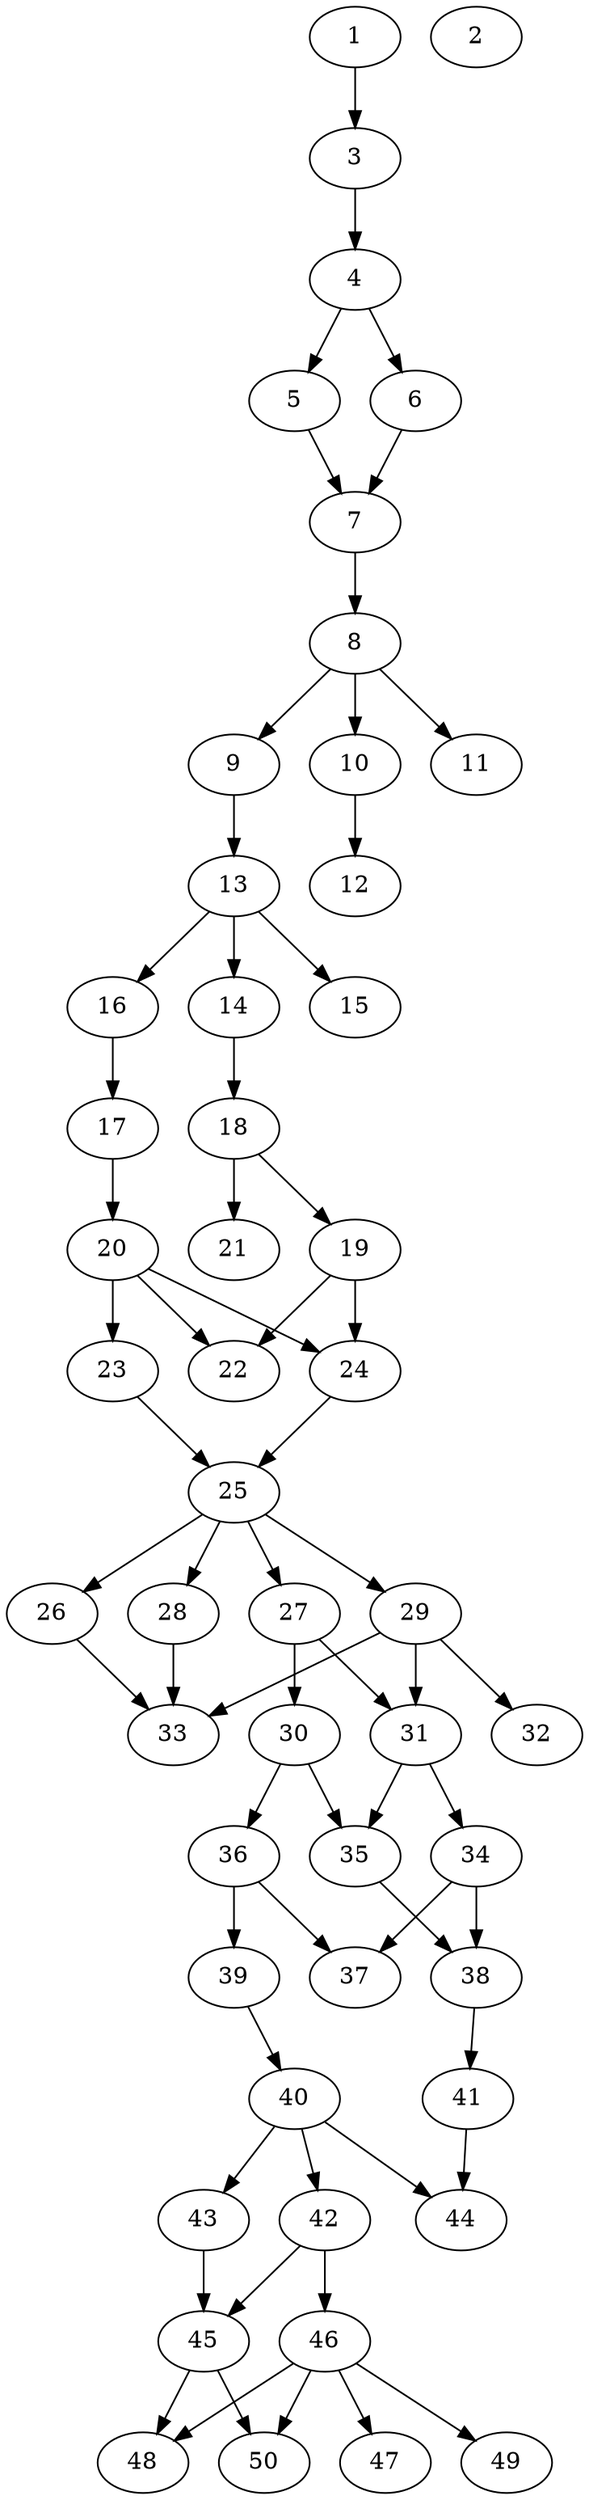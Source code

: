 // DAG automatically generated by daggen at Thu Oct  3 14:07:58 2019
// ./daggen --dot -n 50 --ccr 0.5 --fat 0.3 --regular 0.5 --density 0.6 --mindata 5242880 --maxdata 52428800 
digraph G {
  1 [size="95885312", alpha="0.18", expect_size="47942656"] 
  1 -> 3 [size ="47942656"]
  2 [size="75739136", alpha="0.15", expect_size="37869568"] 
  3 [size="15470592", alpha="0.11", expect_size="7735296"] 
  3 -> 4 [size ="7735296"]
  4 [size="80240640", alpha="0.12", expect_size="40120320"] 
  4 -> 5 [size ="40120320"]
  4 -> 6 [size ="40120320"]
  5 [size="85499904", alpha="0.13", expect_size="42749952"] 
  5 -> 7 [size ="42749952"]
  6 [size="89311232", alpha="0.16", expect_size="44655616"] 
  6 -> 7 [size ="44655616"]
  7 [size="69632000", alpha="0.09", expect_size="34816000"] 
  7 -> 8 [size ="34816000"]
  8 [size="23238656", alpha="0.08", expect_size="11619328"] 
  8 -> 9 [size ="11619328"]
  8 -> 10 [size ="11619328"]
  8 -> 11 [size ="11619328"]
  9 [size="11337728", alpha="0.18", expect_size="5668864"] 
  9 -> 13 [size ="5668864"]
  10 [size="47562752", alpha="0.05", expect_size="23781376"] 
  10 -> 12 [size ="23781376"]
  11 [size="37814272", alpha="0.04", expect_size="18907136"] 
  12 [size="30177280", alpha="0.15", expect_size="15088640"] 
  13 [size="101926912", alpha="0.07", expect_size="50963456"] 
  13 -> 14 [size ="50963456"]
  13 -> 15 [size ="50963456"]
  13 -> 16 [size ="50963456"]
  14 [size="61224960", alpha="0.04", expect_size="30612480"] 
  14 -> 18 [size ="30612480"]
  15 [size="23265280", alpha="0.06", expect_size="11632640"] 
  16 [size="82753536", alpha="0.05", expect_size="41376768"] 
  16 -> 17 [size ="41376768"]
  17 [size="64751616", alpha="0.09", expect_size="32375808"] 
  17 -> 20 [size ="32375808"]
  18 [size="14989312", alpha="0.15", expect_size="7494656"] 
  18 -> 19 [size ="7494656"]
  18 -> 21 [size ="7494656"]
  19 [size="51025920", alpha="0.16", expect_size="25512960"] 
  19 -> 22 [size ="25512960"]
  19 -> 24 [size ="25512960"]
  20 [size="42305536", alpha="0.12", expect_size="21152768"] 
  20 -> 22 [size ="21152768"]
  20 -> 23 [size ="21152768"]
  20 -> 24 [size ="21152768"]
  21 [size="67690496", alpha="0.07", expect_size="33845248"] 
  22 [size="86097920", alpha="0.16", expect_size="43048960"] 
  23 [size="64225280", alpha="0.05", expect_size="32112640"] 
  23 -> 25 [size ="32112640"]
  24 [size="98672640", alpha="0.10", expect_size="49336320"] 
  24 -> 25 [size ="49336320"]
  25 [size="22394880", alpha="0.10", expect_size="11197440"] 
  25 -> 26 [size ="11197440"]
  25 -> 27 [size ="11197440"]
  25 -> 28 [size ="11197440"]
  25 -> 29 [size ="11197440"]
  26 [size="50591744", alpha="0.07", expect_size="25295872"] 
  26 -> 33 [size ="25295872"]
  27 [size="72079360", alpha="0.16", expect_size="36039680"] 
  27 -> 30 [size ="36039680"]
  27 -> 31 [size ="36039680"]
  28 [size="22159360", alpha="0.08", expect_size="11079680"] 
  28 -> 33 [size ="11079680"]
  29 [size="93034496", alpha="0.01", expect_size="46517248"] 
  29 -> 31 [size ="46517248"]
  29 -> 32 [size ="46517248"]
  29 -> 33 [size ="46517248"]
  30 [size="73527296", alpha="0.01", expect_size="36763648"] 
  30 -> 35 [size ="36763648"]
  30 -> 36 [size ="36763648"]
  31 [size="37888000", alpha="0.07", expect_size="18944000"] 
  31 -> 34 [size ="18944000"]
  31 -> 35 [size ="18944000"]
  32 [size="71512064", alpha="0.17", expect_size="35756032"] 
  33 [size="50911232", alpha="0.07", expect_size="25455616"] 
  34 [size="75446272", alpha="0.07", expect_size="37723136"] 
  34 -> 37 [size ="37723136"]
  34 -> 38 [size ="37723136"]
  35 [size="26124288", alpha="0.10", expect_size="13062144"] 
  35 -> 38 [size ="13062144"]
  36 [size="72335360", alpha="0.09", expect_size="36167680"] 
  36 -> 37 [size ="36167680"]
  36 -> 39 [size ="36167680"]
  37 [size="104161280", alpha="0.18", expect_size="52080640"] 
  38 [size="86378496", alpha="0.09", expect_size="43189248"] 
  38 -> 41 [size ="43189248"]
  39 [size="31737856", alpha="0.09", expect_size="15868928"] 
  39 -> 40 [size ="15868928"]
  40 [size="35467264", alpha="0.15", expect_size="17733632"] 
  40 -> 42 [size ="17733632"]
  40 -> 43 [size ="17733632"]
  40 -> 44 [size ="17733632"]
  41 [size="40275968", alpha="0.13", expect_size="20137984"] 
  41 -> 44 [size ="20137984"]
  42 [size="73488384", alpha="0.07", expect_size="36744192"] 
  42 -> 45 [size ="36744192"]
  42 -> 46 [size ="36744192"]
  43 [size="60426240", alpha="0.13", expect_size="30213120"] 
  43 -> 45 [size ="30213120"]
  44 [size="92532736", alpha="0.17", expect_size="46266368"] 
  45 [size="31803392", alpha="0.04", expect_size="15901696"] 
  45 -> 48 [size ="15901696"]
  45 -> 50 [size ="15901696"]
  46 [size="79763456", alpha="0.20", expect_size="39881728"] 
  46 -> 47 [size ="39881728"]
  46 -> 48 [size ="39881728"]
  46 -> 49 [size ="39881728"]
  46 -> 50 [size ="39881728"]
  47 [size="25563136", alpha="0.08", expect_size="12781568"] 
  48 [size="17844224", alpha="0.19", expect_size="8922112"] 
  49 [size="61110272", alpha="0.07", expect_size="30555136"] 
  50 [size="101533696", alpha="0.09", expect_size="50766848"] 
}
